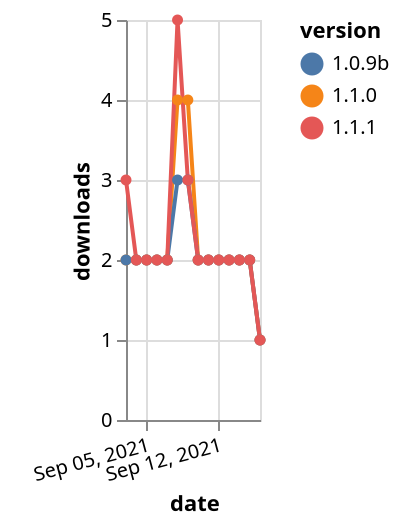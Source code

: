 {"$schema": "https://vega.github.io/schema/vega-lite/v5.json", "description": "A simple bar chart with embedded data.", "data": {"values": [{"date": "2021-09-03", "total": 548, "delta": 2, "version": "1.1.0"}, {"date": "2021-09-04", "total": 550, "delta": 2, "version": "1.1.0"}, {"date": "2021-09-05", "total": 552, "delta": 2, "version": "1.1.0"}, {"date": "2021-09-06", "total": 554, "delta": 2, "version": "1.1.0"}, {"date": "2021-09-07", "total": 556, "delta": 2, "version": "1.1.0"}, {"date": "2021-09-08", "total": 560, "delta": 4, "version": "1.1.0"}, {"date": "2021-09-09", "total": 564, "delta": 4, "version": "1.1.0"}, {"date": "2021-09-10", "total": 566, "delta": 2, "version": "1.1.0"}, {"date": "2021-09-11", "total": 568, "delta": 2, "version": "1.1.0"}, {"date": "2021-09-12", "total": 570, "delta": 2, "version": "1.1.0"}, {"date": "2021-09-13", "total": 572, "delta": 2, "version": "1.1.0"}, {"date": "2021-09-14", "total": 574, "delta": 2, "version": "1.1.0"}, {"date": "2021-09-15", "total": 576, "delta": 2, "version": "1.1.0"}, {"date": "2021-09-16", "total": 577, "delta": 1, "version": "1.1.0"}, {"date": "2021-09-03", "total": 496, "delta": 2, "version": "1.0.9b"}, {"date": "2021-09-04", "total": 498, "delta": 2, "version": "1.0.9b"}, {"date": "2021-09-05", "total": 500, "delta": 2, "version": "1.0.9b"}, {"date": "2021-09-06", "total": 502, "delta": 2, "version": "1.0.9b"}, {"date": "2021-09-07", "total": 504, "delta": 2, "version": "1.0.9b"}, {"date": "2021-09-08", "total": 507, "delta": 3, "version": "1.0.9b"}, {"date": "2021-09-09", "total": 510, "delta": 3, "version": "1.0.9b"}, {"date": "2021-09-10", "total": 512, "delta": 2, "version": "1.0.9b"}, {"date": "2021-09-11", "total": 514, "delta": 2, "version": "1.0.9b"}, {"date": "2021-09-12", "total": 516, "delta": 2, "version": "1.0.9b"}, {"date": "2021-09-13", "total": 518, "delta": 2, "version": "1.0.9b"}, {"date": "2021-09-14", "total": 520, "delta": 2, "version": "1.0.9b"}, {"date": "2021-09-15", "total": 522, "delta": 2, "version": "1.0.9b"}, {"date": "2021-09-16", "total": 523, "delta": 1, "version": "1.0.9b"}, {"date": "2021-09-03", "total": 41, "delta": 3, "version": "1.1.1"}, {"date": "2021-09-04", "total": 43, "delta": 2, "version": "1.1.1"}, {"date": "2021-09-05", "total": 45, "delta": 2, "version": "1.1.1"}, {"date": "2021-09-06", "total": 47, "delta": 2, "version": "1.1.1"}, {"date": "2021-09-07", "total": 49, "delta": 2, "version": "1.1.1"}, {"date": "2021-09-08", "total": 54, "delta": 5, "version": "1.1.1"}, {"date": "2021-09-09", "total": 57, "delta": 3, "version": "1.1.1"}, {"date": "2021-09-10", "total": 59, "delta": 2, "version": "1.1.1"}, {"date": "2021-09-11", "total": 61, "delta": 2, "version": "1.1.1"}, {"date": "2021-09-12", "total": 63, "delta": 2, "version": "1.1.1"}, {"date": "2021-09-13", "total": 65, "delta": 2, "version": "1.1.1"}, {"date": "2021-09-14", "total": 67, "delta": 2, "version": "1.1.1"}, {"date": "2021-09-15", "total": 69, "delta": 2, "version": "1.1.1"}, {"date": "2021-09-16", "total": 70, "delta": 1, "version": "1.1.1"}]}, "width": "container", "mark": {"type": "line", "point": {"filled": true}}, "encoding": {"x": {"field": "date", "type": "temporal", "timeUnit": "yearmonthdate", "title": "date", "axis": {"labelAngle": -15}}, "y": {"field": "delta", "type": "quantitative", "title": "downloads"}, "color": {"field": "version", "type": "nominal"}, "tooltip": {"field": "delta"}}}